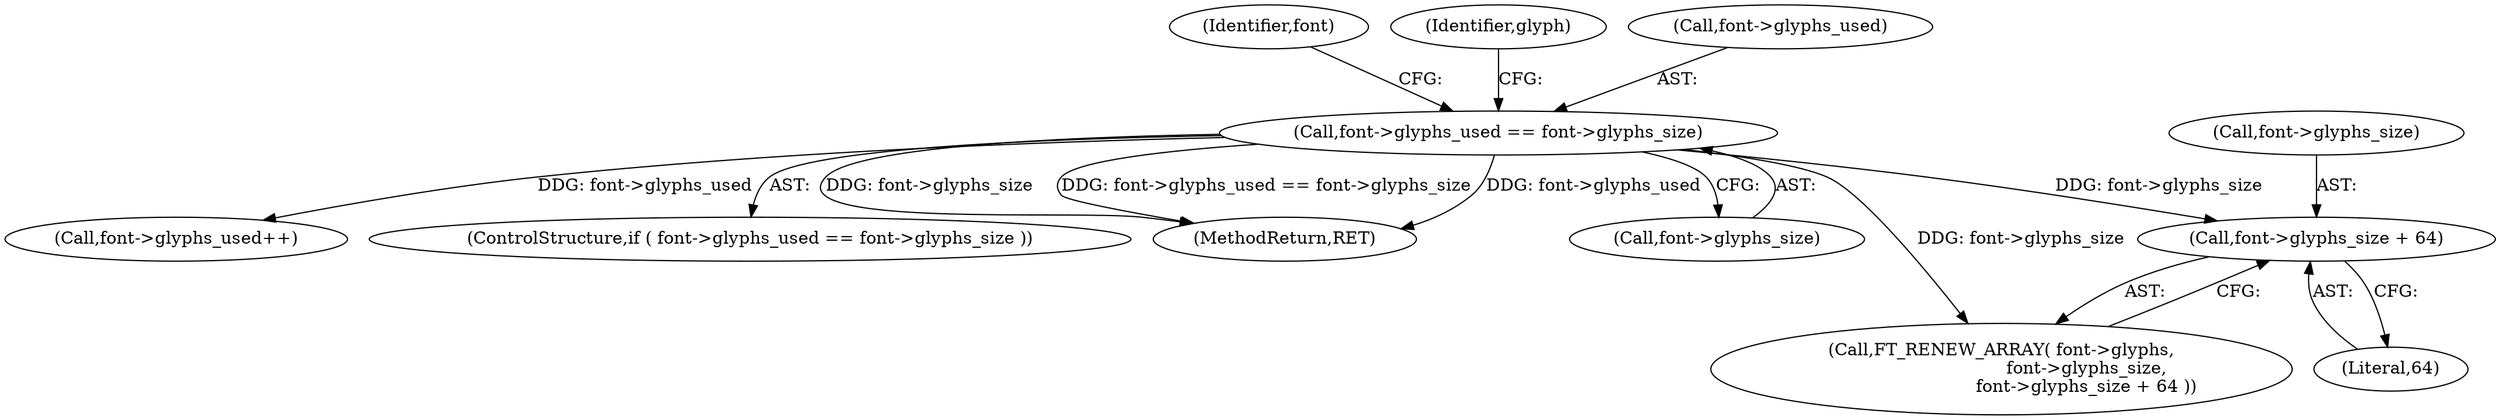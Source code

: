 digraph "0_savannah_07bdb6e289c7954e2a533039dc93c1c136099d2d@pointer" {
"1000655" [label="(Call,font->glyphs_size + 64)"];
"1000639" [label="(Call,font->glyphs_used == font->glyphs_size)"];
"1000639" [label="(Call,font->glyphs_used == font->glyphs_size)"];
"1000650" [label="(Identifier,font)"];
"1000667" [label="(Identifier,glyph)"];
"1000656" [label="(Call,font->glyphs_size)"];
"1000672" [label="(Call,font->glyphs_used++)"];
"1000655" [label="(Call,font->glyphs_size + 64)"];
"1000638" [label="(ControlStructure,if ( font->glyphs_used == font->glyphs_size ))"];
"1001568" [label="(MethodReturn,RET)"];
"1000640" [label="(Call,font->glyphs_used)"];
"1000659" [label="(Literal,64)"];
"1000643" [label="(Call,font->glyphs_size)"];
"1000648" [label="(Call,FT_RENEW_ARRAY( font->glyphs,\n                               font->glyphs_size,\n                               font->glyphs_size + 64 ))"];
"1000655" -> "1000648"  [label="AST: "];
"1000655" -> "1000659"  [label="CFG: "];
"1000656" -> "1000655"  [label="AST: "];
"1000659" -> "1000655"  [label="AST: "];
"1000648" -> "1000655"  [label="CFG: "];
"1000639" -> "1000655"  [label="DDG: font->glyphs_size"];
"1000639" -> "1000638"  [label="AST: "];
"1000639" -> "1000643"  [label="CFG: "];
"1000640" -> "1000639"  [label="AST: "];
"1000643" -> "1000639"  [label="AST: "];
"1000650" -> "1000639"  [label="CFG: "];
"1000667" -> "1000639"  [label="CFG: "];
"1000639" -> "1001568"  [label="DDG: font->glyphs_size"];
"1000639" -> "1001568"  [label="DDG: font->glyphs_used == font->glyphs_size"];
"1000639" -> "1001568"  [label="DDG: font->glyphs_used"];
"1000639" -> "1000648"  [label="DDG: font->glyphs_size"];
"1000639" -> "1000672"  [label="DDG: font->glyphs_used"];
}
